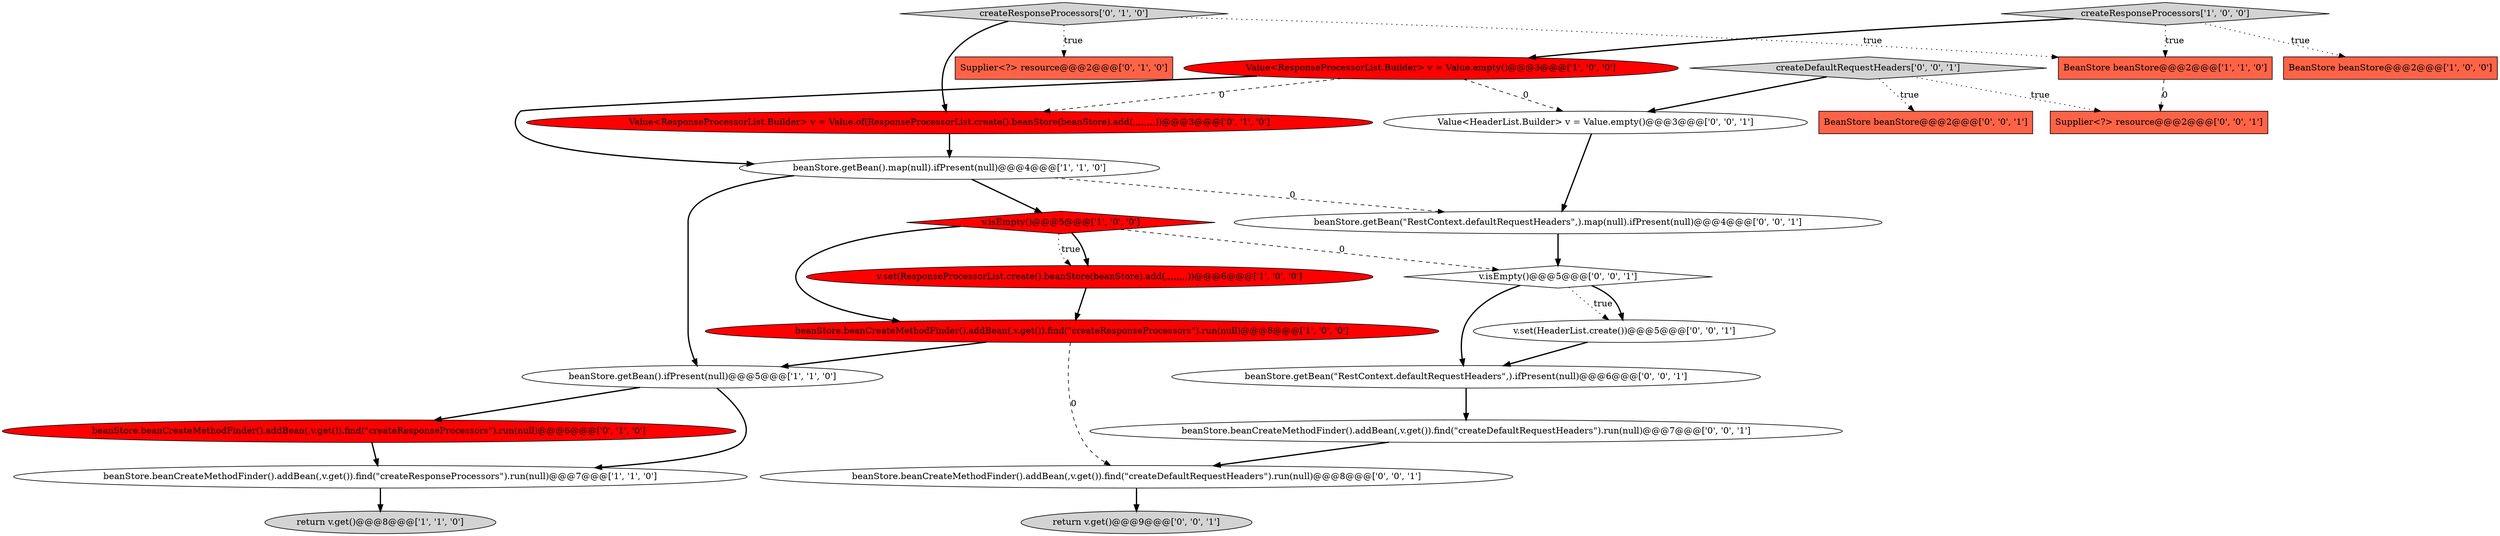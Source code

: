 digraph {
15 [style = filled, label = "BeanStore beanStore@@@2@@@['0', '0', '1']", fillcolor = tomato, shape = box image = "AAA0AAABBB3BBB"];
18 [style = filled, label = "v.set(HeaderList.create())@@@5@@@['0', '0', '1']", fillcolor = white, shape = ellipse image = "AAA0AAABBB3BBB"];
8 [style = filled, label = "BeanStore beanStore@@@2@@@['1', '1', '0']", fillcolor = tomato, shape = box image = "AAA0AAABBB1BBB"];
2 [style = filled, label = "beanStore.beanCreateMethodFinder().addBean(,v.get()).find(\"createResponseProcessors\").run(null)@@@8@@@['1', '0', '0']", fillcolor = red, shape = ellipse image = "AAA1AAABBB1BBB"];
9 [style = filled, label = "return v.get()@@@8@@@['1', '1', '0']", fillcolor = lightgray, shape = ellipse image = "AAA0AAABBB1BBB"];
11 [style = filled, label = "createResponseProcessors['0', '1', '0']", fillcolor = lightgray, shape = diamond image = "AAA0AAABBB2BBB"];
12 [style = filled, label = "Value<ResponseProcessorList.Builder> v = Value.of(ResponseProcessorList.create().beanStore(beanStore).add(,,,,,,,,))@@@3@@@['0', '1', '0']", fillcolor = red, shape = ellipse image = "AAA1AAABBB2BBB"];
23 [style = filled, label = "v.isEmpty()@@@5@@@['0', '0', '1']", fillcolor = white, shape = diamond image = "AAA0AAABBB3BBB"];
16 [style = filled, label = "return v.get()@@@9@@@['0', '0', '1']", fillcolor = lightgray, shape = ellipse image = "AAA0AAABBB3BBB"];
0 [style = filled, label = "Value<ResponseProcessorList.Builder> v = Value.empty()@@@3@@@['1', '0', '0']", fillcolor = red, shape = ellipse image = "AAA1AAABBB1BBB"];
24 [style = filled, label = "beanStore.beanCreateMethodFinder().addBean(,v.get()).find(\"createDefaultRequestHeaders\").run(null)@@@7@@@['0', '0', '1']", fillcolor = white, shape = ellipse image = "AAA0AAABBB3BBB"];
13 [style = filled, label = "Supplier<?> resource@@@2@@@['0', '1', '0']", fillcolor = tomato, shape = box image = "AAA0AAABBB2BBB"];
7 [style = filled, label = "createResponseProcessors['1', '0', '0']", fillcolor = lightgray, shape = diamond image = "AAA0AAABBB1BBB"];
3 [style = filled, label = "beanStore.beanCreateMethodFinder().addBean(,v.get()).find(\"createResponseProcessors\").run(null)@@@7@@@['1', '1', '0']", fillcolor = white, shape = ellipse image = "AAA0AAABBB1BBB"];
1 [style = filled, label = "beanStore.getBean().map(null).ifPresent(null)@@@4@@@['1', '1', '0']", fillcolor = white, shape = ellipse image = "AAA0AAABBB1BBB"];
17 [style = filled, label = "beanStore.getBean(\"RestContext.defaultRequestHeaders\",).ifPresent(null)@@@6@@@['0', '0', '1']", fillcolor = white, shape = ellipse image = "AAA0AAABBB3BBB"];
4 [style = filled, label = "beanStore.getBean().ifPresent(null)@@@5@@@['1', '1', '0']", fillcolor = white, shape = ellipse image = "AAA0AAABBB1BBB"];
5 [style = filled, label = "BeanStore beanStore@@@2@@@['1', '0', '0']", fillcolor = tomato, shape = box image = "AAA0AAABBB1BBB"];
21 [style = filled, label = "beanStore.getBean(\"RestContext.defaultRequestHeaders\",).map(null).ifPresent(null)@@@4@@@['0', '0', '1']", fillcolor = white, shape = ellipse image = "AAA0AAABBB3BBB"];
10 [style = filled, label = "v.set(ResponseProcessorList.create().beanStore(beanStore).add(,,,,,,,,))@@@6@@@['1', '0', '0']", fillcolor = red, shape = ellipse image = "AAA1AAABBB1BBB"];
25 [style = filled, label = "Supplier<?> resource@@@2@@@['0', '0', '1']", fillcolor = tomato, shape = box image = "AAA0AAABBB3BBB"];
19 [style = filled, label = "createDefaultRequestHeaders['0', '0', '1']", fillcolor = lightgray, shape = diamond image = "AAA0AAABBB3BBB"];
20 [style = filled, label = "Value<HeaderList.Builder> v = Value.empty()@@@3@@@['0', '0', '1']", fillcolor = white, shape = ellipse image = "AAA0AAABBB3BBB"];
22 [style = filled, label = "beanStore.beanCreateMethodFinder().addBean(,v.get()).find(\"createDefaultRequestHeaders\").run(null)@@@8@@@['0', '0', '1']", fillcolor = white, shape = ellipse image = "AAA0AAABBB3BBB"];
6 [style = filled, label = "v.isEmpty()@@@5@@@['1', '0', '0']", fillcolor = red, shape = diamond image = "AAA1AAABBB1BBB"];
14 [style = filled, label = "beanStore.beanCreateMethodFinder().addBean(,v.get()).find(\"createResponseProcessors\").run(null)@@@6@@@['0', '1', '0']", fillcolor = red, shape = ellipse image = "AAA1AAABBB2BBB"];
14->3 [style = bold, label=""];
4->3 [style = bold, label=""];
1->4 [style = bold, label=""];
4->14 [style = bold, label=""];
19->25 [style = dotted, label="true"];
22->16 [style = bold, label=""];
19->20 [style = bold, label=""];
18->17 [style = bold, label=""];
7->0 [style = bold, label=""];
11->12 [style = bold, label=""];
1->21 [style = dashed, label="0"];
11->13 [style = dotted, label="true"];
0->12 [style = dashed, label="0"];
19->15 [style = dotted, label="true"];
0->20 [style = dashed, label="0"];
12->1 [style = bold, label=""];
2->4 [style = bold, label=""];
24->22 [style = bold, label=""];
7->5 [style = dotted, label="true"];
6->2 [style = bold, label=""];
20->21 [style = bold, label=""];
3->9 [style = bold, label=""];
6->10 [style = dotted, label="true"];
17->24 [style = bold, label=""];
1->6 [style = bold, label=""];
23->18 [style = dotted, label="true"];
0->1 [style = bold, label=""];
6->10 [style = bold, label=""];
8->25 [style = dashed, label="0"];
23->17 [style = bold, label=""];
11->8 [style = dotted, label="true"];
10->2 [style = bold, label=""];
7->8 [style = dotted, label="true"];
2->22 [style = dashed, label="0"];
23->18 [style = bold, label=""];
6->23 [style = dashed, label="0"];
21->23 [style = bold, label=""];
}
